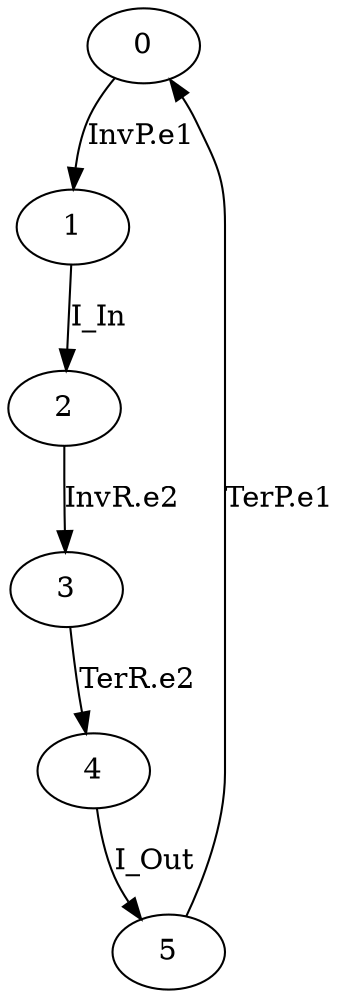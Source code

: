 digraph G {
  0 -> 1 [ label="InvP.e1" ];
  1 -> 2 [ label="I_In" ];
  2 -> 3 [ label="InvR.e2" ];
  3 -> 4 [ label="TerR.e2" ];
  4 -> 5 [ label="I_Out" ];
  5 -> 0 [ label="TerP.e1" ];
}
